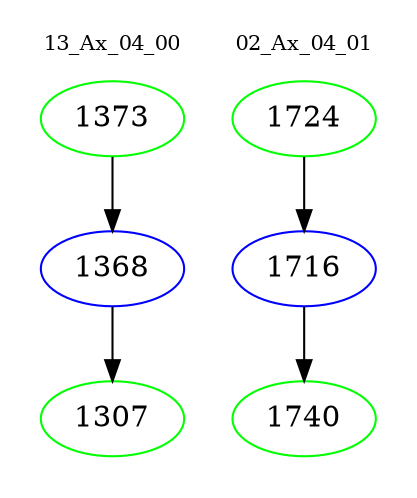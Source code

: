 digraph{
subgraph cluster_0 {
color = white
label = "13_Ax_04_00";
fontsize=10;
T0_1373 [label="1373", color="green"]
T0_1373 -> T0_1368 [color="black"]
T0_1368 [label="1368", color="blue"]
T0_1368 -> T0_1307 [color="black"]
T0_1307 [label="1307", color="green"]
}
subgraph cluster_1 {
color = white
label = "02_Ax_04_01";
fontsize=10;
T1_1724 [label="1724", color="green"]
T1_1724 -> T1_1716 [color="black"]
T1_1716 [label="1716", color="blue"]
T1_1716 -> T1_1740 [color="black"]
T1_1740 [label="1740", color="green"]
}
}

